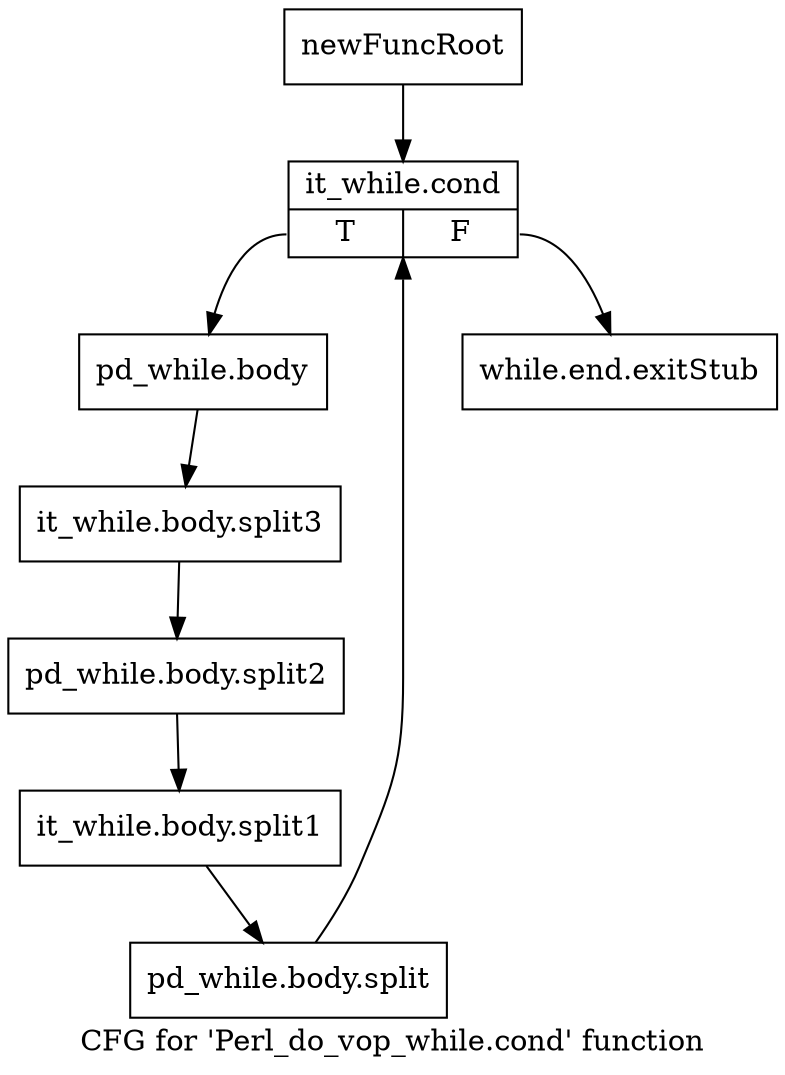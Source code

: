 digraph "CFG for 'Perl_do_vop_while.cond' function" {
	label="CFG for 'Perl_do_vop_while.cond' function";

	Node0x4b02910 [shape=record,label="{newFuncRoot}"];
	Node0x4b02910 -> Node0x4b029b0;
	Node0x4b02960 [shape=record,label="{while.end.exitStub}"];
	Node0x4b029b0 [shape=record,label="{it_while.cond|{<s0>T|<s1>F}}"];
	Node0x4b029b0:s0 -> Node0x4b02a00;
	Node0x4b029b0:s1 -> Node0x4b02960;
	Node0x4b02a00 [shape=record,label="{pd_while.body}"];
	Node0x4b02a00 -> Node0x6b31ea0;
	Node0x6b31ea0 [shape=record,label="{it_while.body.split3}"];
	Node0x6b31ea0 -> Node0x63fd470;
	Node0x63fd470 [shape=record,label="{pd_while.body.split2}"];
	Node0x63fd470 -> Node0x63fd420;
	Node0x63fd420 [shape=record,label="{it_while.body.split1}"];
	Node0x63fd420 -> Node0x6b31ef0;
	Node0x6b31ef0 [shape=record,label="{pd_while.body.split}"];
	Node0x6b31ef0 -> Node0x4b029b0;
}
